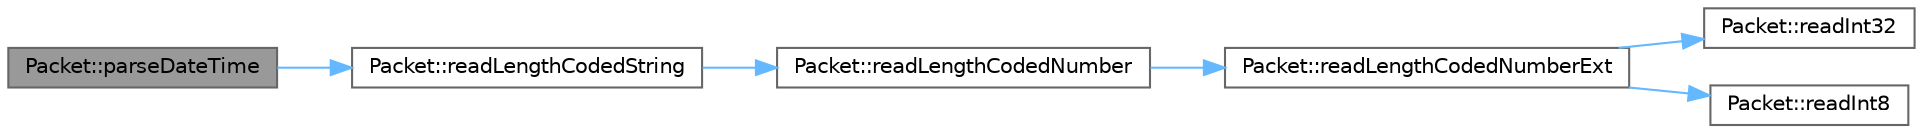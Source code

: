 digraph "Packet::parseDateTime"
{
 // INTERACTIVE_SVG=YES
 // LATEX_PDF_SIZE
  bgcolor="transparent";
  edge [fontname=Helvetica,fontsize=10,labelfontname=Helvetica,labelfontsize=10];
  node [fontname=Helvetica,fontsize=10,shape=box,height=0.2,width=0.4];
  rankdir="LR";
  Node1 [id="Node000001",label="Packet::parseDateTime",height=0.2,width=0.4,color="gray40", fillcolor="grey60", style="filled", fontcolor="black",tooltip=" "];
  Node1 -> Node2 [id="edge6_Node000001_Node000002",color="steelblue1",style="solid",tooltip=" "];
  Node2 [id="Node000002",label="Packet::readLengthCodedString",height=0.2,width=0.4,color="grey40", fillcolor="white", style="filled",URL="$d9/dd4/a00776_af12b93337d78bcc9754add750fd74380.html#af12b93337d78bcc9754add750fd74380",tooltip=" "];
  Node2 -> Node3 [id="edge7_Node000002_Node000003",color="steelblue1",style="solid",tooltip=" "];
  Node3 [id="Node000003",label="Packet::readLengthCodedNumber",height=0.2,width=0.4,color="grey40", fillcolor="white", style="filled",URL="$d9/dd4/a00776_a2a42fae22c7fcb7ee53dd8aab9d57b6a.html#a2a42fae22c7fcb7ee53dd8aab9d57b6a",tooltip=" "];
  Node3 -> Node4 [id="edge8_Node000003_Node000004",color="steelblue1",style="solid",tooltip=" "];
  Node4 [id="Node000004",label="Packet::readLengthCodedNumberExt",height=0.2,width=0.4,color="grey40", fillcolor="white", style="filled",URL="$d9/dd4/a00776_a2575b981ee79535811cb418c1a14a42d.html#a2575b981ee79535811cb418c1a14a42d",tooltip=" "];
  Node4 -> Node5 [id="edge9_Node000004_Node000005",color="steelblue1",style="solid",tooltip=" "];
  Node5 [id="Node000005",label="Packet::readInt32",height=0.2,width=0.4,color="grey40", fillcolor="white", style="filled",URL="$d9/dd4/a00776_ac20e8bc51022a0972e8070c7c90c021e.html#ac20e8bc51022a0972e8070c7c90c021e",tooltip=" "];
  Node4 -> Node6 [id="edge10_Node000004_Node000006",color="steelblue1",style="solid",tooltip=" "];
  Node6 [id="Node000006",label="Packet::readInt8",height=0.2,width=0.4,color="grey40", fillcolor="white", style="filled",URL="$d9/dd4/a00776_a9613f631c0d856e9e49f1ca340fe1a35.html#a9613f631c0d856e9e49f1ca340fe1a35",tooltip=" "];
}
